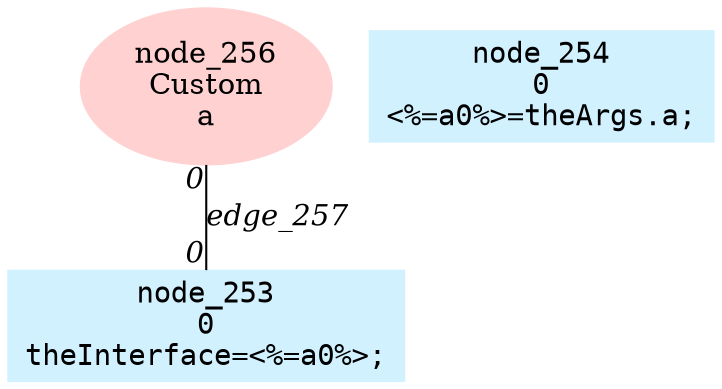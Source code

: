 digraph g{node_256 [shape=ellipse, style=filled, color="#ffd1d1", label="node_256
Custom
a" ]
node_253 [shape=box, style=filled, color="#d1f1ff", fontname="Courier", label="node_253
0
theInterface=<%=a0%>;
" ]
node_254 [shape=box, style=filled, color="#d1f1ff", fontname="Courier", label="node_254
0
<%=a0%>=theArgs.a;
" ]
node_256 -> node_253 [dir=none, arrowHead=none, fontname="Times-Italic", label="edge_257",  headlabel="0", taillabel="0" ]
}